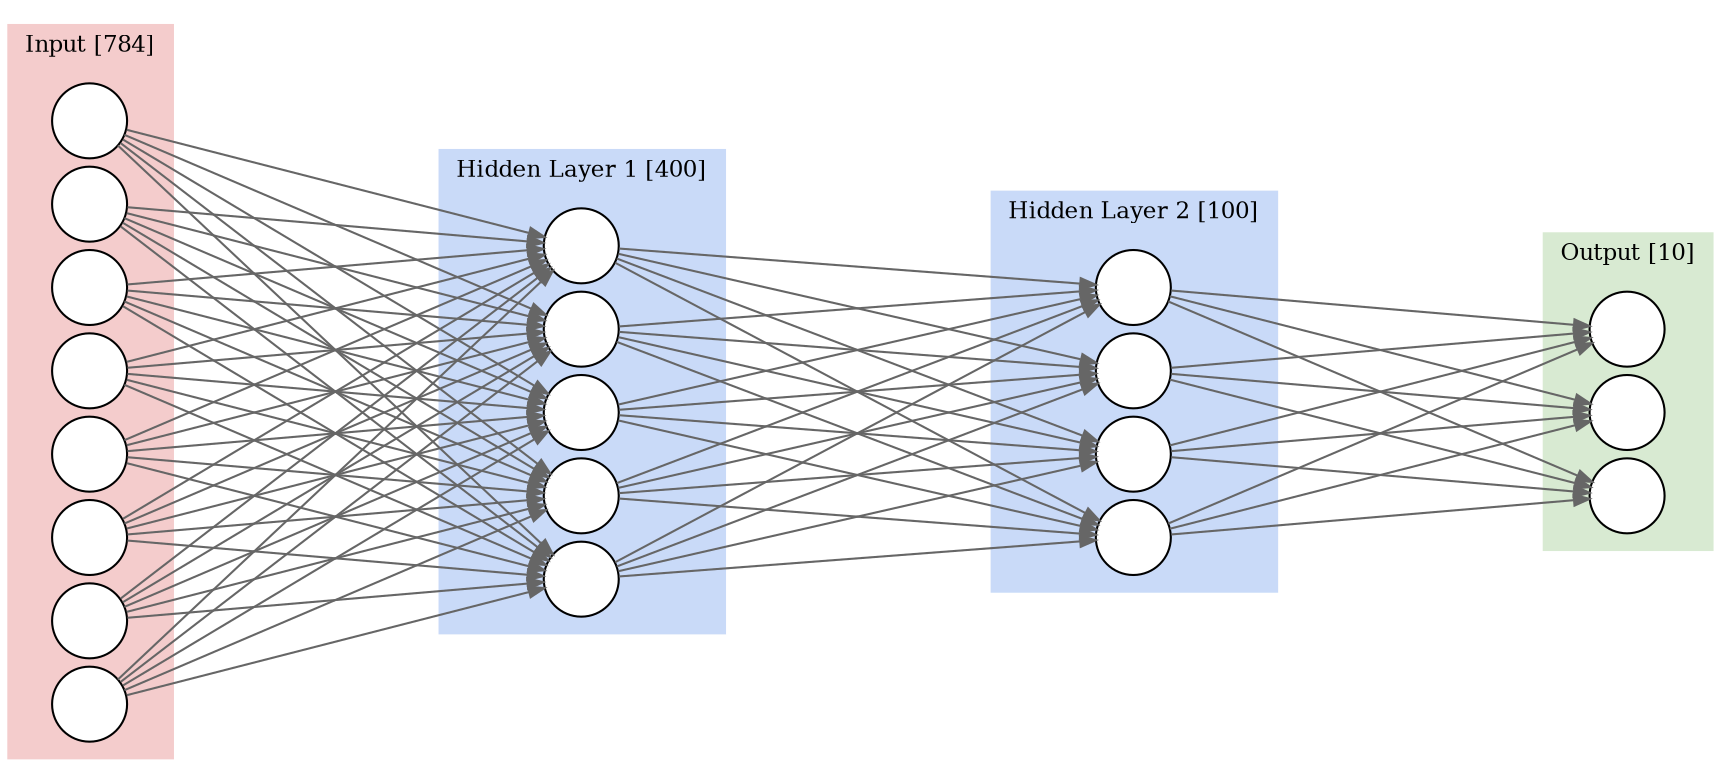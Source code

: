 digraph G {

    bgcolor = "transparent";
    rankdir = "LR";
    compound=true;

    graph [fontsize=11, nodesep=3, ranksep=2];
    node [fontsize=11];
    edge [fontname=11, arrowsize = 0.75, color="#666666"];

    rankdir=LR
        splines=line
        nodesep=.05;

    node [label=""];

    subgraph cluster_0 {
        bgcolor = "#f4cccc";
        color = "#f4cccc";
        node [style=filled, color="#000000", fillcolor="#ffffff", shape=circle];
        x1 x2 x3, x3, x4, x5, x6, x7, x8;
        label = "Input [784]";
    }

    subgraph cluster_1 {
        bgcolor = "#c9daf8";
        color = "#c9daf8";
        node [style=filled, color="#000000", fillcolor="#ffffff", shape=circle];
        h12 h22 h32 h42 h52;
        label = "Hidden Layer 1 [400]";
    }

    subgraph cluster_2 {
        bgcolor = "#c9daf8";
        color = "#c9daf8";
        node [style=filled, color="#000000", fillcolor="#ffffff", shape=circle];
        h13 h23 h33 h43;
        label = "Hidden Layer 2 [100]";
    }

    subgraph cluster_3 {
        bgcolor = "#d8ead2";
        color = "#d8ead2";
        node [style=filled, color="#000000", fillcolor="#ffffff", shape=circle];
        O1 O2 O3;
        label="Output [10]";
    }

    x1 -> h12;
    x1 -> h22;
    x1 -> h32;
    x1 -> h42;
    x1 -> h52;

    x2 -> h12;
    x2 -> h22;
    x2 -> h32;
    x2 -> h42;
    x2 -> h52;

    x3 -> h12;
    x3 -> h22;
    x3 -> h32;
    x3 -> h42;
    x3 -> h52;

    x4 -> h12;
    x4 -> h22;
    x4 -> h32;
    x4 -> h42;
    x4 -> h52;

    x5 -> h12;
    x5 -> h22;
    x5 -> h32;
    x5 -> h42;
    x5 -> h52;

    x6 -> h12;
    x6 -> h22;
    x6 -> h32;
    x6 -> h42;
    x6 -> h52;

    x7 -> h12;
    x7 -> h22;
    x7 -> h32;
    x7 -> h42;
    x7 -> h52;

    x8 -> h12;
    x8 -> h22;
    x8 -> h32;
    x8 -> h42;
    x8 -> h52;

    h12 -> h13;
    h22 -> h13;
    h32 -> h13;
    h42 -> h13;
    h52 -> h13;

    h12 -> h23;
    h22 -> h23;
    h32 -> h23;
    h42 -> h23;
    h52 -> h23;

    h12 -> h33;
    h22 -> h33;
    h32 -> h33;
    h42 -> h33;
    h52 -> h33;

    h12 -> h43;
    h22 -> h43;
    h32 -> h43;
    h42 -> h43;
    h52 -> h43;

    h13 -> O1;
    h23 -> O1;
    h33 -> O1;
    h43 -> O1;

    h13 -> O2;
    h23 -> O2;
    h33 -> O2;
    h43 -> O2;

    h13 -> O3;
    h23 -> O3;
    h33 -> O3;
    h43 -> O3;
}
